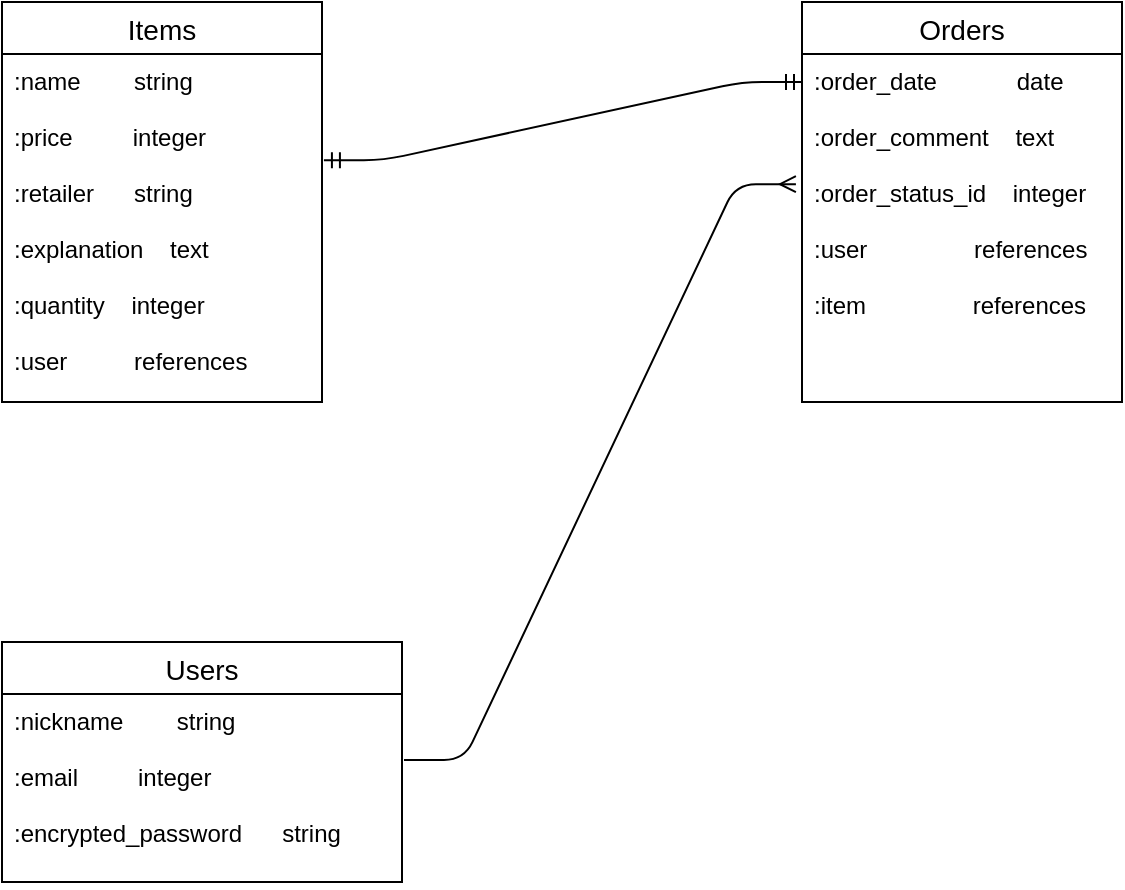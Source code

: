 <mxfile>
    <diagram id="DWeUWV8AGp0kf4ih7TpL" name="ページ1">
        <mxGraphModel dx="383" dy="569" grid="1" gridSize="10" guides="1" tooltips="1" connect="1" arrows="1" fold="1" page="1" pageScale="1" pageWidth="827" pageHeight="1169" math="0" shadow="0">
            <root>
                <mxCell id="0"/>
                <mxCell id="1" parent="0"/>
                <mxCell id="2" value="Items" style="swimlane;fontStyle=0;childLayout=stackLayout;horizontal=1;startSize=26;horizontalStack=0;resizeParent=1;resizeParentMax=0;resizeLast=0;collapsible=1;marginBottom=0;align=center;fontSize=14;" parent="1" vertex="1">
                    <mxGeometry x="80" y="80" width="160" height="200" as="geometry"/>
                </mxCell>
                <mxCell id="3" value=":name        string&#10;&#10;:price         integer&#10;&#10;:retailer      string&#10;&#10;:explanation    text&#10;&#10;:quantity    integer&#10;&#10;:user          references" style="text;strokeColor=none;fillColor=none;spacingLeft=4;spacingRight=4;overflow=hidden;rotatable=0;points=[[0,0.5],[1,0.5]];portConstraint=eastwest;fontSize=12;" parent="2" vertex="1">
                    <mxGeometry y="26" width="160" height="174" as="geometry"/>
                </mxCell>
                <mxCell id="9" value="Users" style="swimlane;fontStyle=0;childLayout=stackLayout;horizontal=1;startSize=26;horizontalStack=0;resizeParent=1;resizeParentMax=0;resizeLast=0;collapsible=1;marginBottom=0;align=center;fontSize=14;" parent="1" vertex="1">
                    <mxGeometry x="80" y="400" width="200" height="120" as="geometry"/>
                </mxCell>
                <mxCell id="10" value=":nickname        string&#10;&#10;:email         integer&#10;&#10;:encrypted_password      string&#10;" style="text;strokeColor=none;fillColor=none;spacingLeft=4;spacingRight=4;overflow=hidden;rotatable=0;points=[[0,0.5],[1,0.5]];portConstraint=eastwest;fontSize=12;" parent="9" vertex="1">
                    <mxGeometry y="26" width="200" height="94" as="geometry"/>
                </mxCell>
                <mxCell id="11" value="Orders" style="swimlane;fontStyle=0;childLayout=stackLayout;horizontal=1;startSize=26;horizontalStack=0;resizeParent=1;resizeParentMax=0;resizeLast=0;collapsible=1;marginBottom=0;align=center;fontSize=14;" parent="1" vertex="1">
                    <mxGeometry x="480" y="80" width="160" height="200" as="geometry"/>
                </mxCell>
                <mxCell id="12" value=":order_date            date&#10;&#10;:order_comment    text&#10;&#10;:order_status_id    integer&#10;&#10;:user                references&#10;&#10;:item                references&#10;" style="text;strokeColor=none;fillColor=none;spacingLeft=4;spacingRight=4;overflow=hidden;rotatable=0;points=[[0,0.5],[1,0.5]];portConstraint=eastwest;fontSize=12;" parent="11" vertex="1">
                    <mxGeometry y="26" width="160" height="174" as="geometry"/>
                </mxCell>
                <mxCell id="13" value="" style="edgeStyle=entityRelationEdgeStyle;fontSize=12;html=1;endArrow=ERmany;exitX=1.005;exitY=0.351;exitDx=0;exitDy=0;exitPerimeter=0;entryX=-0.019;entryY=0.374;entryDx=0;entryDy=0;entryPerimeter=0;" parent="1" source="10" target="12" edge="1">
                    <mxGeometry width="100" height="100" relative="1" as="geometry">
                        <mxPoint x="220" y="460" as="sourcePoint"/>
                        <mxPoint x="320" y="360" as="targetPoint"/>
                    </mxGeometry>
                </mxCell>
                <mxCell id="14" value="" style="edgeStyle=entityRelationEdgeStyle;fontSize=12;html=1;endArrow=ERmandOne;startArrow=ERmandOne;exitX=1.006;exitY=0.305;exitDx=0;exitDy=0;exitPerimeter=0;" parent="1" source="3" edge="1">
                    <mxGeometry width="100" height="100" relative="1" as="geometry">
                        <mxPoint x="380" y="220" as="sourcePoint"/>
                        <mxPoint x="480" y="120" as="targetPoint"/>
                    </mxGeometry>
                </mxCell>
            </root>
        </mxGraphModel>
    </diagram>
</mxfile>